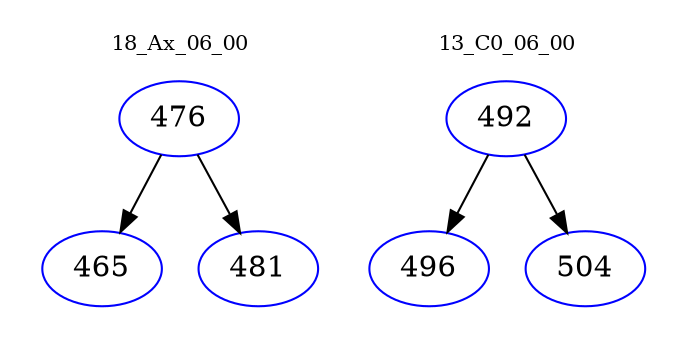 digraph{
subgraph cluster_0 {
color = white
label = "18_Ax_06_00";
fontsize=10;
T0_476 [label="476", color="blue"]
T0_476 -> T0_465 [color="black"]
T0_465 [label="465", color="blue"]
T0_476 -> T0_481 [color="black"]
T0_481 [label="481", color="blue"]
}
subgraph cluster_1 {
color = white
label = "13_C0_06_00";
fontsize=10;
T1_492 [label="492", color="blue"]
T1_492 -> T1_496 [color="black"]
T1_496 [label="496", color="blue"]
T1_492 -> T1_504 [color="black"]
T1_504 [label="504", color="blue"]
}
}
